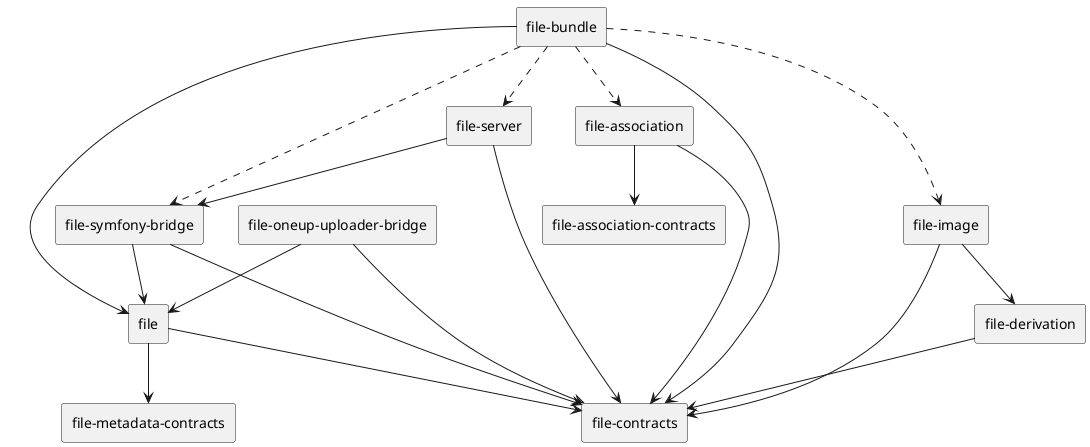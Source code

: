 @startuml file-components

skinparam componentStyle rectangle

[file] --> [file-contracts]
[file] --> [file-metadata-contracts]
[file-association] --> [file-association-contracts]
[file-association] --> [file-contracts]
[file-bundle] --> [file]
[file-bundle] --> [file-contracts]
[file-bundle] ..> [file-image]
[file-bundle] ..> [file-association]
[file-bundle] ..> [file-server]
[file-bundle] ..> [file-symfony-bridge]
[file-derivation] --> [file-contracts]
[file-image] --> [file-contracts]
[file-image] --> [file-derivation]
[file-oneup-uploader-bridge] --> [file-contracts]
[file-oneup-uploader-bridge] --> [file]
[file-server] --> [file-contracts]
[file-server] --> [file-symfony-bridge]
[file-symfony-bridge] --> [file]
[file-symfony-bridge] --> [file-contracts]

@enduml
